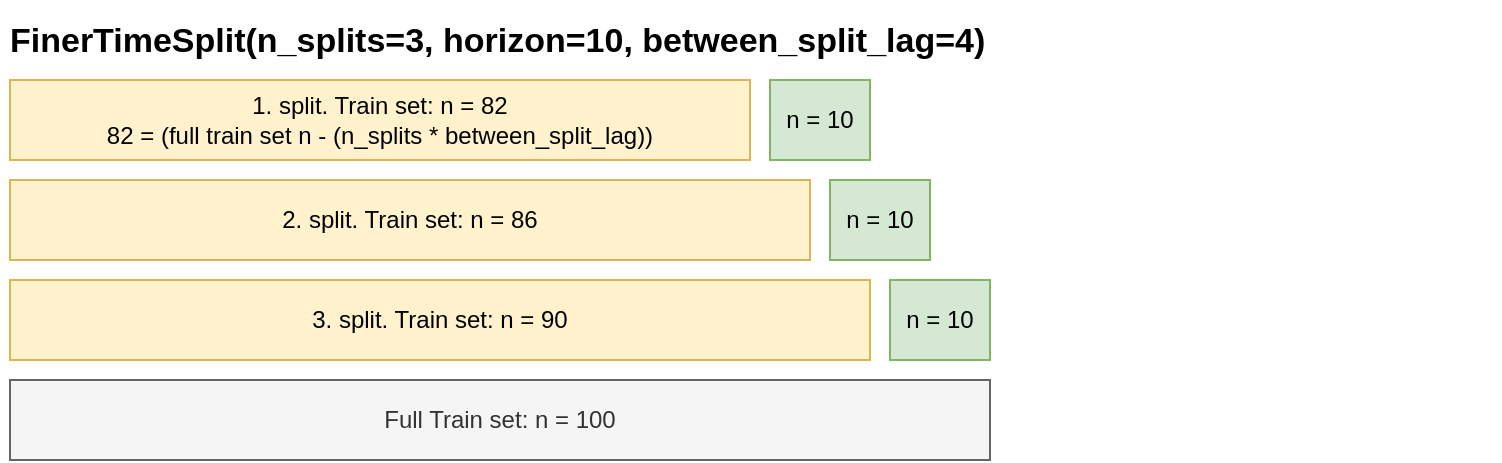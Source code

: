 <mxfile version="13.3.4" type="device"><diagram id="buZ4j0nXRnKCXZ71bAMR" name="Page-1"><mxGraphModel dx="1366" dy="685" grid="1" gridSize="10" guides="1" tooltips="1" connect="1" arrows="1" fold="1" page="1" pageScale="1" pageWidth="850" pageHeight="1100" math="0" shadow="0"><root><mxCell id="0"/><mxCell id="1" parent="0"/><mxCell id="Ygl14iS3Ak6LXM6dC3V7-1" value="1. split. Train set: n = 82&lt;br&gt;82 = (full train set n - (n_splits * between_split_lag))" style="rounded=0;whiteSpace=wrap;html=1;fillColor=#fff2cc;strokeColor=#d6b656;" vertex="1" parent="1"><mxGeometry x="170" y="200" width="370" height="40" as="geometry"/></mxCell><mxCell id="Ygl14iS3Ak6LXM6dC3V7-2" value="&lt;span&gt;2. split. Train set: n = 86&lt;/span&gt;" style="rounded=0;whiteSpace=wrap;html=1;fillColor=#fff2cc;strokeColor=#d6b656;" vertex="1" parent="1"><mxGeometry x="170" y="250" width="400" height="40" as="geometry"/></mxCell><mxCell id="Ygl14iS3Ak6LXM6dC3V7-3" value="&lt;span&gt;3. split. Train set: n = 90&lt;/span&gt;" style="rounded=0;whiteSpace=wrap;html=1;fillColor=#fff2cc;strokeColor=#d6b656;" vertex="1" parent="1"><mxGeometry x="170" y="300" width="430" height="40" as="geometry"/></mxCell><mxCell id="Ygl14iS3Ak6LXM6dC3V7-4" value="&lt;span&gt;Full Train set: n = 100&lt;/span&gt;" style="rounded=0;whiteSpace=wrap;html=1;fillColor=#f5f5f5;strokeColor=#666666;fontColor=#333333;" vertex="1" parent="1"><mxGeometry x="170" y="350" width="490" height="40" as="geometry"/></mxCell><mxCell id="Ygl14iS3Ak6LXM6dC3V7-5" value="n = 10" style="rounded=0;whiteSpace=wrap;html=1;fillColor=#d5e8d4;strokeColor=#82b366;" vertex="1" parent="1"><mxGeometry x="550" y="200" width="50" height="40" as="geometry"/></mxCell><mxCell id="Ygl14iS3Ak6LXM6dC3V7-6" value="n = 10" style="rounded=0;whiteSpace=wrap;html=1;fillColor=#d5e8d4;strokeColor=#82b366;" vertex="1" parent="1"><mxGeometry x="580" y="250" width="50" height="40" as="geometry"/></mxCell><mxCell id="Ygl14iS3Ak6LXM6dC3V7-7" value="n = 10" style="rounded=0;whiteSpace=wrap;html=1;fillColor=#d5e8d4;strokeColor=#82b366;" vertex="1" parent="1"><mxGeometry x="610" y="300" width="50" height="40" as="geometry"/></mxCell><mxCell id="Ygl14iS3Ak6LXM6dC3V7-10" value="&lt;h1 style=&quot;font-size: 17px&quot;&gt;FinerTimeSplit(n_splits=3, horizon=10, between_split_lag=4)&lt;/h1&gt;" style="text;html=1;strokeColor=none;fillColor=none;spacing=5;spacingTop=-20;whiteSpace=wrap;overflow=hidden;rounded=0;fontSize=17;textDirection=ltr;align=left;" vertex="1" parent="1"><mxGeometry x="165" y="170" width="750" height="20" as="geometry"/></mxCell></root></mxGraphModel></diagram></mxfile>